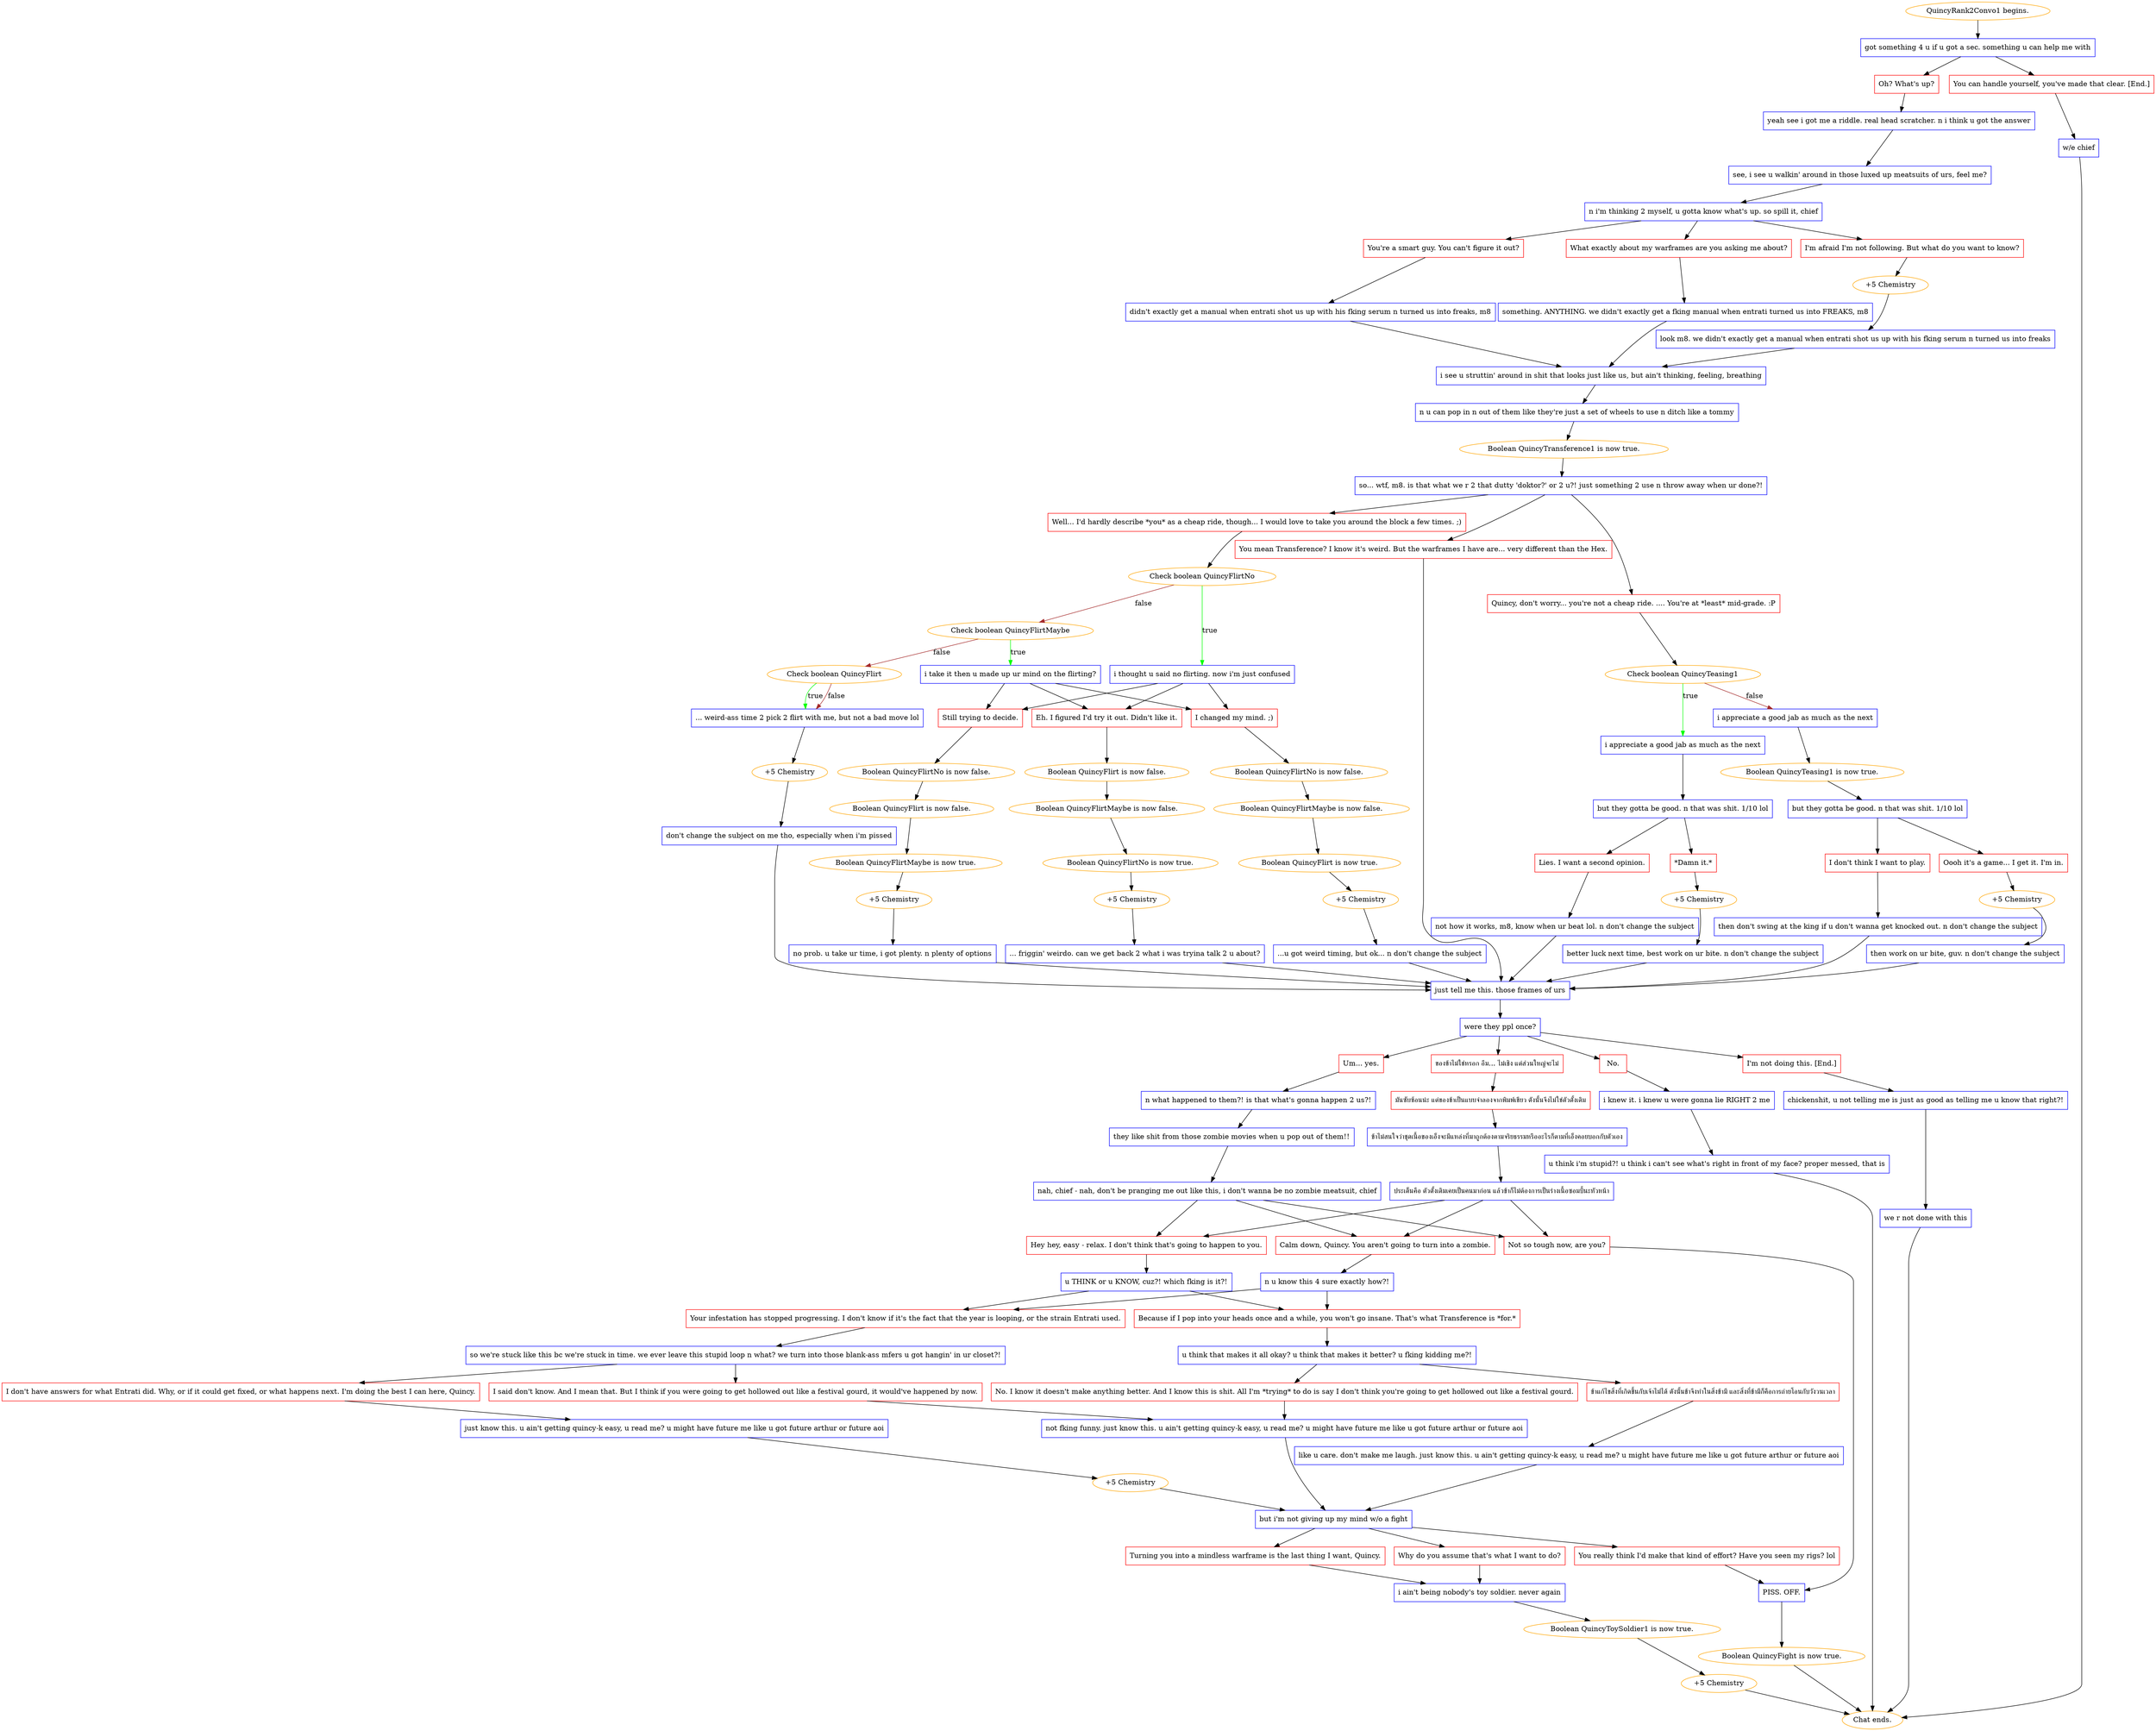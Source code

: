 digraph {
	"QuincyRank2Convo1 begins." [color=orange];
		"QuincyRank2Convo1 begins." -> j2421438677;
	j2421438677 [label="got something 4 u if u got a sec. something u can help me with",shape=box,color=blue];
		j2421438677 -> j3415177810;
		j2421438677 -> j849749111;
	j3415177810 [label="Oh? What's up?",shape=box,color=red];
		j3415177810 -> j2919477369;
	j849749111 [label="You can handle yourself, you've made that clear. [End.]",shape=box,color=red];
		j849749111 -> j2919483695;
	j2919477369 [label="yeah see i got me a riddle. real head scratcher. n i think u got the answer",shape=box,color=blue];
		j2919477369 -> j929057515;
	j2919483695 [label="w/e chief",shape=box,color=blue];
		j2919483695 -> "Chat ends.";
	j929057515 [label="see, i see u walkin' around in those luxed up meatsuits of urs, feel me?",shape=box,color=blue];
		j929057515 -> j380077035;
	"Chat ends." [color=orange];
	j380077035 [label="n i'm thinking 2 myself, u gotta know what's up. so spill it, chief",shape=box,color=blue];
		j380077035 -> j1695109923;
		j380077035 -> j1378239203;
		j380077035 -> j4014569053;
	j1695109923 [label="What exactly about my warframes are you asking me about?",shape=box,color=red];
		j1695109923 -> j2536590244;
	j1378239203 [label="I'm afraid I'm not following. But what do you want to know?",shape=box,color=red];
		j1378239203 -> j1050099957;
	j4014569053 [label="You're a smart guy. You can't figure it out?",shape=box,color=red];
		j4014569053 -> j565310320;
	j2536590244 [label="something. ANYTHING. we didn't exactly get a fking manual when entrati turned us into FREAKS, m8",shape=box,color=blue];
		j2536590244 -> j932346808;
	j1050099957 [label="+5 Chemistry",color=orange];
		j1050099957 -> j3392987432;
	j565310320 [label="didn't exactly get a manual when entrati shot us up with his fking serum n turned us into freaks, m8",shape=box,color=blue];
		j565310320 -> j932346808;
	j932346808 [label="i see u struttin' around in shit that looks just like us, but ain't thinking, feeling, breathing",shape=box,color=blue];
		j932346808 -> j2547606328;
	j3392987432 [label="look m8. we didn't exactly get a manual when entrati shot us up with his fking serum n turned us into freaks",shape=box,color=blue];
		j3392987432 -> j932346808;
	j2547606328 [label="n u can pop in n out of them like they're just a set of wheels to use n ditch like a tommy",shape=box,color=blue];
		j2547606328 -> j3545693803;
	j3545693803 [label="Boolean QuincyTransference1 is now true.",color=orange];
		j3545693803 -> j1551536707;
	j1551536707 [label="so... wtf, m8. is that what we r 2 that dutty 'doktor?' or 2 u?! just something 2 use n throw away when ur done?!",shape=box,color=blue];
		j1551536707 -> j3068501379;
		j1551536707 -> j3764420379;
		j1551536707 -> j1883637394;
	j3068501379 [label="You mean Transference? I know it's weird. But the warframes I have are... very different than the Hex.",shape=box,color=red];
		j3068501379 -> j1912221487;
	j3764420379 [label="Quincy, don't worry... you're not a cheap ride. .... You're at *least* mid-grade. :P",shape=box,color=red];
		j3764420379 -> j1498793659;
	j1883637394 [label="Well... I'd hardly describe *you* as a cheap ride, though... I would love to take you around the block a few times. ;)",shape=box,color=red];
		j1883637394 -> j3928328293;
	j1912221487 [label="just tell me this. those frames of urs",shape=box,color=blue];
		j1912221487 -> j1061539298;
	j1498793659 [label="Check boolean QuincyTeasing1",color=orange];
		j1498793659 -> j1264356743 [label=true,color=green];
		j1498793659 -> j3164924463 [label=false,color=brown];
	j3928328293 [label="Check boolean QuincyFlirtNo",color=orange];
		j3928328293 -> j1530158053 [label=true,color=green];
		j3928328293 -> j499458022 [label=false,color=brown];
	j1061539298 [label="were they ppl once?",shape=box,color=blue];
		j1061539298 -> j3459041801;
		j1061539298 -> j1932032475;
		j1061539298 -> j1282340905;
		j1061539298 -> j3269350073;
	j1264356743 [label="i appreciate a good jab as much as the next",shape=box,color=blue];
		j1264356743 -> j984193016;
	j3164924463 [label="i appreciate a good jab as much as the next",shape=box,color=blue];
		j3164924463 -> j2988470300;
	j1530158053 [label="i thought u said no flirting. now i'm just confused",shape=box,color=blue];
		j1530158053 -> j3952394078;
		j1530158053 -> j2893765428;
		j1530158053 -> j3261958314;
	j499458022 [label="Check boolean QuincyFlirtMaybe",color=orange];
		j499458022 -> j2093120560 [label=true,color=green];
		j499458022 -> j2124350134 [label=false,color=brown];
	j3459041801 [label="Um... yes.",shape=box,color=red];
		j3459041801 -> j939759604;
	j1932032475 [label="ของข้าไม่ใช่หรอก อืม... ไม่เชิง แต่ส่วนใหญ่จะไม่",shape=box,color=red];
		j1932032475 -> j1936889360;
	j1282340905 [label="No.",shape=box,color=red];
		j1282340905 -> j231703075;
	j3269350073 [label="I'm not doing this. [End.]",shape=box,color=red];
		j3269350073 -> j2868228715;
	j984193016 [label="but they gotta be good. n that was shit. 1/10 lol",shape=box,color=blue];
		j984193016 -> j4285989474;
		j984193016 -> j2692632198;
	j2988470300 [label="Boolean QuincyTeasing1 is now true.",color=orange];
		j2988470300 -> j3846457789;
	j3952394078 [label="I changed my mind. ;)",shape=box,color=red];
		j3952394078 -> j3950296578;
	j2893765428 [label="Eh. I figured I'd try it out. Didn't like it.",shape=box,color=red];
		j2893765428 -> j1436396207;
	j3261958314 [label="Still trying to decide.",shape=box,color=red];
		j3261958314 -> j3705539010;
	j2093120560 [label="i take it then u made up ur mind on the flirting?",shape=box,color=blue];
		j2093120560 -> j3952394078;
		j2093120560 -> j2893765428;
		j2093120560 -> j3261958314;
	j2124350134 [label="Check boolean QuincyFlirt",color=orange];
		j2124350134 -> j1492069412 [label=true,color=green];
		j2124350134 -> j1492069412 [label=false,color=brown];
	j939759604 [label="n what happened to them?! is that what's gonna happen 2 us?!",shape=box,color=blue];
		j939759604 -> j1318133446;
	j1936889360 [label="มันซับซ้อนน่ะ แต่ของข้าเป็นแบบจำลองจากพิมพ์เขียว ดังนั้นจึงไม่ใช่ตัวดั้งเดิม",shape=box,color=red];
		j1936889360 -> j1004363596;
	j231703075 [label="i knew it. i knew u were gonna lie RIGHT 2 me",shape=box,color=blue];
		j231703075 -> j2093100394;
	j2868228715 [label="chickenshit, u not telling me is just as good as telling me u know that right?!",shape=box,color=blue];
		j2868228715 -> j2335222108;
	j4285989474 [label="*Damn it.*",shape=box,color=red];
		j4285989474 -> j2374445749;
	j2692632198 [label="Lies. I want a second opinion.",shape=box,color=red];
		j2692632198 -> j1241003587;
	j3846457789 [label="but they gotta be good. n that was shit. 1/10 lol",shape=box,color=blue];
		j3846457789 -> j364049453;
		j3846457789 -> j1124626698;
	j3950296578 [label="Boolean QuincyFlirtNo is now false.",color=orange];
		j3950296578 -> j798499709;
	j1436396207 [label="Boolean QuincyFlirt is now false.",color=orange];
		j1436396207 -> j1540582839;
	j3705539010 [label="Boolean QuincyFlirtNo is now false.",color=orange];
		j3705539010 -> j1249510733;
	j1492069412 [label="... weird-ass time 2 pick 2 flirt with me, but not a bad move lol",shape=box,color=blue];
		j1492069412 -> j2860537048;
	j1318133446 [label="they like shit from those zombie movies when u pop out of them!!",shape=box,color=blue];
		j1318133446 -> j3938206747;
	j1004363596 [label="ข้าไม่สนใจว่าชุดเนื้อของเอ็งจะมีแหล่งที่มาถูกต้องตามจริยธรรมหรืออะไรก็ตามที่เอ็งคอยบอกกับตัวเอง",shape=box,color=blue];
		j1004363596 -> j747642545;
	j2093100394 [label="u think i'm stupid?! u think i can't see what's right in front of my face? proper messed, that is",shape=box,color=blue];
		j2093100394 -> "Chat ends.";
	j2335222108 [label="we r not done with this",shape=box,color=blue];
		j2335222108 -> "Chat ends.";
	j2374445749 [label="+5 Chemistry",color=orange];
		j2374445749 -> j2121286704;
	j1241003587 [label="not how it works, m8, know when ur beat lol. n don't change the subject",shape=box,color=blue];
		j1241003587 -> j1912221487;
	j364049453 [label="I don't think I want to play.",shape=box,color=red];
		j364049453 -> j3840152940;
	j1124626698 [label="Oooh it's a game... I get it. I'm in.",shape=box,color=red];
		j1124626698 -> j1979328397;
	j798499709 [label="Boolean QuincyFlirtMaybe is now false.",color=orange];
		j798499709 -> j927306371;
	j1540582839 [label="Boolean QuincyFlirtMaybe is now false.",color=orange];
		j1540582839 -> j177186016;
	j1249510733 [label="Boolean QuincyFlirt is now false.",color=orange];
		j1249510733 -> j526865075;
	j2860537048 [label="+5 Chemistry",color=orange];
		j2860537048 -> j3089949432;
	j3938206747 [label="nah, chief - nah, don't be pranging me out like this, i don't wanna be no zombie meatsuit, chief",shape=box,color=blue];
		j3938206747 -> j1891163488;
		j3938206747 -> j347872175;
		j3938206747 -> j1417261813;
	j747642545 [label="ประเด็นคือ ตัวดั้งเดิมเคยเป็นคนมาก่อน แล้วข้าก็ไม่ต้องการเป็นร่างเนื้อซอมบี้นะหัวหน้า",shape=box,color=blue];
		j747642545 -> j1891163488;
		j747642545 -> j347872175;
		j747642545 -> j1417261813;
	j2121286704 [label="better luck next time, best work on ur bite. n don't change the subject",shape=box,color=blue];
		j2121286704 -> j1912221487;
	j3840152940 [label="then don't swing at the king if u don't wanna get knocked out. n don't change the subject",shape=box,color=blue];
		j3840152940 -> j1912221487;
	j1979328397 [label="+5 Chemistry",color=orange];
		j1979328397 -> j313435121;
	j927306371 [label="Boolean QuincyFlirt is now true.",color=orange];
		j927306371 -> j2205661394;
	j177186016 [label="Boolean QuincyFlirtNo is now true.",color=orange];
		j177186016 -> j390353127;
	j526865075 [label="Boolean QuincyFlirtMaybe is now true.",color=orange];
		j526865075 -> j2000960615;
	j3089949432 [label="don't change the subject on me tho, especially when i'm pissed",shape=box,color=blue];
		j3089949432 -> j1912221487;
	j1891163488 [label="Hey hey, easy - relax. I don't think that's going to happen to you.",shape=box,color=red];
		j1891163488 -> j3409187482;
	j347872175 [label="Calm down, Quincy. You aren't going to turn into a zombie.",shape=box,color=red];
		j347872175 -> j3140549899;
	j1417261813 [label="Not so tough now, are you?",shape=box,color=red];
		j1417261813 -> j1052590011;
	j313435121 [label="then work on ur bite, guv. n don't change the subject",shape=box,color=blue];
		j313435121 -> j1912221487;
	j2205661394 [label="+5 Chemistry",color=orange];
		j2205661394 -> j707854485;
	j390353127 [label="+5 Chemistry",color=orange];
		j390353127 -> j2551391015;
	j2000960615 [label="+5 Chemistry",color=orange];
		j2000960615 -> j1426339778;
	j3409187482 [label="u THINK or u KNOW, cuz?! which fking is it?!",shape=box,color=blue];
		j3409187482 -> j4147641228;
		j3409187482 -> j3590963272;
	j3140549899 [label="n u know this 4 sure exactly how?!",shape=box,color=blue];
		j3140549899 -> j3590963272;
		j3140549899 -> j4147641228;
	j1052590011 [label="PISS. OFF.",shape=box,color=blue];
		j1052590011 -> j3668527937;
	j707854485 [label="...u got weird timing, but ok... n don't change the subject",shape=box,color=blue];
		j707854485 -> j1912221487;
	j2551391015 [label="... friggin' weirdo. can we get back 2 what i was tryina talk 2 u about?",shape=box,color=blue];
		j2551391015 -> j1912221487;
	j1426339778 [label="no prob. u take ur time, i got plenty. n plenty of options",shape=box,color=blue];
		j1426339778 -> j1912221487;
	j4147641228 [label="Because if I pop into your heads once and a while, you won't go insane. That's what Transference is *for.*",shape=box,color=red];
		j4147641228 -> j1512904627;
	j3590963272 [label="Your infestation has stopped progressing. I don't know if it's the fact that the year is looping, or the strain Entrati used.",shape=box,color=red];
		j3590963272 -> j1458961522;
	j3668527937 [label="Boolean QuincyFight is now true.",color=orange];
		j3668527937 -> "Chat ends.";
	j1512904627 [label="u think that makes it all okay? u think that makes it better? u fking kidding me?!",shape=box,color=blue];
		j1512904627 -> j2503729076;
		j1512904627 -> j653866671;
	j1458961522 [label="so we're stuck like this bc we're stuck in time. we ever leave this stupid loop n what? we turn into those blank-ass mfers u got hangin' in ur closet?!",shape=box,color=blue];
		j1458961522 -> j533987675;
		j1458961522 -> j1481778999;
	j2503729076 [label="No. I know it doesn't make anything better. And I know this is shit. All I'm *trying* to do is say I don't think you're going to get hollowed out like a festival gourd.",shape=box,color=red];
		j2503729076 -> j2279694298;
	j653866671 [label="ข้าแก้ไขสิ่งที่เกิดขึ้นกับเจ้าไม่ได้ ดังนั้นข้าจึงทำในสิ่งข้ามี และสิ่งที่ข้ามีก็คือการถ่ายโอนกับวังวนเวลา",shape=box,color=red];
		j653866671 -> j3148093760;
	j533987675 [label="I don't have answers for what Entrati did. Why, or if it could get fixed, or what happens next. I'm doing the best I can here, Quincy.",shape=box,color=red];
		j533987675 -> j116872035;
	j1481778999 [label="I said don't know. And I mean that. But I think if you were going to get hollowed out like a festival gourd, it would've happened by now.",shape=box,color=red];
		j1481778999 -> j2279694298;
	j2279694298 [label="not fking funny. just know this. u ain't getting quincy-k easy, u read me? u might have future me like u got future arthur or future aoi",shape=box,color=blue];
		j2279694298 -> j4220672216;
	j3148093760 [label="like u care. don't make me laugh. just know this. u ain't getting quincy-k easy, u read me? u might have future me like u got future arthur or future aoi",shape=box,color=blue];
		j3148093760 -> j4220672216;
	j116872035 [label="just know this. u ain't getting quincy-k easy, u read me? u might have future me like u got future arthur or future aoi",shape=box,color=blue];
		j116872035 -> j3818549004;
	j4220672216 [label="but i'm not giving up my mind w/o a fight",shape=box,color=blue];
		j4220672216 -> j339352191;
		j4220672216 -> j2105450448;
		j4220672216 -> j4005979224;
	j3818549004 [label="+5 Chemistry",color=orange];
		j3818549004 -> j4220672216;
	j339352191 [label="Turning you into a mindless warframe is the last thing I want, Quincy.",shape=box,color=red];
		j339352191 -> j1238435283;
	j2105450448 [label="Why do you assume that's what I want to do?",shape=box,color=red];
		j2105450448 -> j1238435283;
	j4005979224 [label="You really think I'd make that kind of effort? Have you seen my rigs? lol",shape=box,color=red];
		j4005979224 -> j1052590011;
	j1238435283 [label="i ain't being nobody's toy soldier. never again",shape=box,color=blue];
		j1238435283 -> j3176020228;
	j3176020228 [label="Boolean QuincyToySoldier1 is now true.",color=orange];
		j3176020228 -> j227430165;
	j227430165 [label="+5 Chemistry",color=orange];
		j227430165 -> "Chat ends.";
}